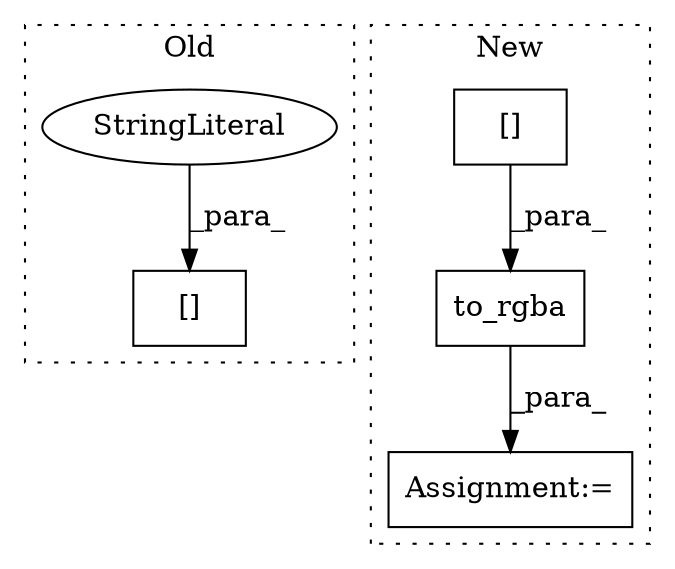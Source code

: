 digraph G {
subgraph cluster0 {
1 [label="[]" a="2" s="8593,8602" l="6,1" shape="box"];
5 [label="StringLiteral" a="45" s="8599" l="3" shape="ellipse"];
label = "Old";
style="dotted";
}
subgraph cluster1 {
2 [label="to_rgba" a="32" s="8209,8244" l="8,1" shape="box"];
3 [label="Assignment:=" a="7" s="8208" l="1" shape="box"];
4 [label="[]" a="2" s="8231,8243" l="5,1" shape="box"];
label = "New";
style="dotted";
}
2 -> 3 [label="_para_"];
4 -> 2 [label="_para_"];
5 -> 1 [label="_para_"];
}